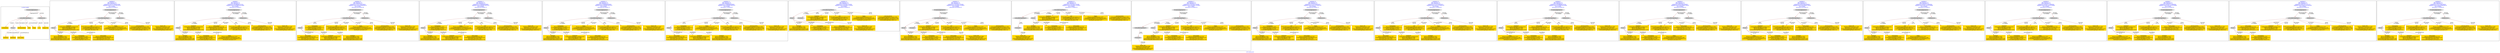 digraph n0 {
fontcolor="blue"
remincross="true"
label="s20-s-lacma.xml"
subgraph cluster_0 {
label="1-correct model"
n2[style="filled",color="white",fillcolor="lightgray",label="CulturalHeritageObject1"];
n3[shape="plaintext",style="filled",fillcolor="gold",label="creationDate"];
n4[style="filled",color="white",fillcolor="lightgray",label="Person1"];
n5[shape="plaintext",style="filled",fillcolor="gold",label="Artwork_Details"];
n6[shape="plaintext",style="filled",fillcolor="gold",label="title"];
n7[shape="plaintext",style="filled",fillcolor="gold",label="Origin"];
n8[shape="plaintext",style="filled",fillcolor="gold",label="ID"];
n9[shape="plaintext",style="filled",fillcolor="gold",label="birthDate"];
n10[shape="plaintext",style="filled",fillcolor="gold",label="deathDate"];
n11[shape="plaintext",style="filled",fillcolor="gold",label="Artist_Name"];
n12[style="filled",color="white",fillcolor="lightgray",label="EuropeanaAggregation1"];
n13[style="filled",color="white",fillcolor="lightgray",label="WebResource1"];
n14[shape="plaintext",style="filled",fillcolor="gold",label="Image_URL"];
}
subgraph cluster_1 {
label="candidate 0\nlink coherence:1.0\nnode coherence:1.0\nconfidence:0.40114719003078386\nmapping score:0.5712157300102613\ncost:10.99983\n-precision:0.55-recall:0.5"
n16[style="filled",color="white",fillcolor="lightgray",label="CulturalHeritageObject1"];
n17[style="filled",color="white",fillcolor="lightgray",label="Person1"];
n18[style="filled",color="white",fillcolor="lightgray",label="EuropeanaAggregation1"];
n19[style="filled",color="white",fillcolor="lightgray",label="WebResource1"];
n20[shape="plaintext",style="filled",fillcolor="gold",label="birthDate\n[Person,dateOfBirth,0.505]\n[Person,dateOfDeath,0.294]\n[CulturalHeritageObject,created,0.148]\n[Person,biographicalInformation,0.053]"];
n21[shape="plaintext",style="filled",fillcolor="gold",label="creationDate\n[Person,dateOfDeath,0.381]\n[CulturalHeritageObject,created,0.317]\n[Person,dateOfBirth,0.228]\n[CulturalHeritageObject,title,0.074]"];
n22[shape="plaintext",style="filled",fillcolor="gold",label="deathDate\n[CulturalHeritageObject,created,0.413]\n[Person,dateOfDeath,0.269]\n[Person,dateOfBirth,0.226]\n[CulturalHeritageObject,provenance,0.092]"];
n23[shape="plaintext",style="filled",fillcolor="gold",label="title\n[CulturalHeritageObject,description,0.322]\n[CulturalHeritageObject,title,0.31]\n[CulturalHeritageObject,provenance,0.19]\n[Document,classLink,0.178]"];
n24[shape="plaintext",style="filled",fillcolor="gold",label="Image_URL\n[WebResource,classLink,0.588]\n[Document,classLink,0.362]\n[CulturalHeritageObject,description,0.037]\n[CulturalHeritageObject,title,0.013]"];
n25[shape="plaintext",style="filled",fillcolor="gold",label="Origin\n[Person,nameOfThePerson,0.287]\n[CulturalHeritageObject,provenance,0.268]\n[CulturalHeritageObject,accessionNumber,0.237]\n[Document,classLink,0.207]"];
n26[shape="plaintext",style="filled",fillcolor="gold",label="Artwork_Details\n[CulturalHeritageObject,extent,0.392]\n[CulturalHeritageObject,description,0.255]\n[CulturalHeritageObject,provenance,0.232]\n[CulturalHeritageObject,title,0.12]"];
n27[shape="plaintext",style="filled",fillcolor="gold",label="Artist_Name\n[Person,nameOfThePerson,0.34]\n[CulturalHeritageObject,description,0.255]\n[Document,classLink,0.229]\n[CulturalHeritageObject,provenance,0.176]"];
}
subgraph cluster_2 {
label="candidate 1\nlink coherence:1.0\nnode coherence:1.0\nconfidence:0.3914886084719726\nmapping score:0.5679962028239909\ncost:10.99983\n-precision:0.55-recall:0.5"
n29[style="filled",color="white",fillcolor="lightgray",label="CulturalHeritageObject1"];
n30[style="filled",color="white",fillcolor="lightgray",label="Person1"];
n31[style="filled",color="white",fillcolor="lightgray",label="EuropeanaAggregation1"];
n32[style="filled",color="white",fillcolor="lightgray",label="WebResource1"];
n33[shape="plaintext",style="filled",fillcolor="gold",label="birthDate\n[Person,dateOfBirth,0.505]\n[Person,dateOfDeath,0.294]\n[CulturalHeritageObject,created,0.148]\n[Person,biographicalInformation,0.053]"];
n34[shape="plaintext",style="filled",fillcolor="gold",label="creationDate\n[Person,dateOfDeath,0.381]\n[CulturalHeritageObject,created,0.317]\n[Person,dateOfBirth,0.228]\n[CulturalHeritageObject,title,0.074]"];
n35[shape="plaintext",style="filled",fillcolor="gold",label="deathDate\n[CulturalHeritageObject,created,0.413]\n[Person,dateOfDeath,0.269]\n[Person,dateOfBirth,0.226]\n[CulturalHeritageObject,provenance,0.092]"];
n36[shape="plaintext",style="filled",fillcolor="gold",label="Artist_Name\n[Person,nameOfThePerson,0.34]\n[CulturalHeritageObject,description,0.255]\n[Document,classLink,0.229]\n[CulturalHeritageObject,provenance,0.176]"];
n37[shape="plaintext",style="filled",fillcolor="gold",label="Image_URL\n[WebResource,classLink,0.588]\n[Document,classLink,0.362]\n[CulturalHeritageObject,description,0.037]\n[CulturalHeritageObject,title,0.013]"];
n38[shape="plaintext",style="filled",fillcolor="gold",label="title\n[CulturalHeritageObject,description,0.322]\n[CulturalHeritageObject,title,0.31]\n[CulturalHeritageObject,provenance,0.19]\n[Document,classLink,0.178]"];
n39[shape="plaintext",style="filled",fillcolor="gold",label="Origin\n[Person,nameOfThePerson,0.287]\n[CulturalHeritageObject,provenance,0.268]\n[CulturalHeritageObject,accessionNumber,0.237]\n[Document,classLink,0.207]"];
n40[shape="plaintext",style="filled",fillcolor="gold",label="Artwork_Details\n[CulturalHeritageObject,extent,0.392]\n[CulturalHeritageObject,description,0.255]\n[CulturalHeritageObject,provenance,0.232]\n[CulturalHeritageObject,title,0.12]"];
}
subgraph cluster_3 {
label="candidate 10\nlink coherence:1.0\nnode coherence:1.0\nconfidence:0.3751571095108545\nmapping score:0.5625523698369516\ncost:10.9999\n-precision:0.64-recall:0.58"
n42[style="filled",color="white",fillcolor="lightgray",label="CulturalHeritageObject1"];
n43[style="filled",color="white",fillcolor="lightgray",label="Person2"];
n44[style="filled",color="white",fillcolor="lightgray",label="EuropeanaAggregation1"];
n45[style="filled",color="white",fillcolor="lightgray",label="WebResource1"];
n46[shape="plaintext",style="filled",fillcolor="gold",label="Artist_Name\n[Person,nameOfThePerson,0.34]\n[CulturalHeritageObject,description,0.255]\n[Document,classLink,0.229]\n[CulturalHeritageObject,provenance,0.176]"];
n47[shape="plaintext",style="filled",fillcolor="gold",label="creationDate\n[Person,dateOfDeath,0.381]\n[CulturalHeritageObject,created,0.317]\n[Person,dateOfBirth,0.228]\n[CulturalHeritageObject,title,0.074]"];
n48[shape="plaintext",style="filled",fillcolor="gold",label="title\n[CulturalHeritageObject,description,0.322]\n[CulturalHeritageObject,title,0.31]\n[CulturalHeritageObject,provenance,0.19]\n[Document,classLink,0.178]"];
n49[shape="plaintext",style="filled",fillcolor="gold",label="Image_URL\n[WebResource,classLink,0.588]\n[Document,classLink,0.362]\n[CulturalHeritageObject,description,0.037]\n[CulturalHeritageObject,title,0.013]"];
n50[shape="plaintext",style="filled",fillcolor="gold",label="Origin\n[Person,nameOfThePerson,0.287]\n[CulturalHeritageObject,provenance,0.268]\n[CulturalHeritageObject,accessionNumber,0.237]\n[Document,classLink,0.207]"];
n51[shape="plaintext",style="filled",fillcolor="gold",label="deathDate\n[CulturalHeritageObject,created,0.413]\n[Person,dateOfDeath,0.269]\n[Person,dateOfBirth,0.226]\n[CulturalHeritageObject,provenance,0.092]"];
n52[shape="plaintext",style="filled",fillcolor="gold",label="Artwork_Details\n[CulturalHeritageObject,extent,0.392]\n[CulturalHeritageObject,description,0.255]\n[CulturalHeritageObject,provenance,0.232]\n[CulturalHeritageObject,title,0.12]"];
n53[shape="plaintext",style="filled",fillcolor="gold",label="birthDate\n[Person,dateOfBirth,0.505]\n[Person,dateOfDeath,0.294]\n[CulturalHeritageObject,created,0.148]\n[Person,biographicalInformation,0.053]"];
}
subgraph cluster_4 {
label="candidate 11\nlink coherence:1.0\nnode coherence:1.0\nconfidence:0.3736084609599692\nmapping score:0.562036153653323\ncost:10.99983\n-precision:0.82-recall:0.75"
n55[style="filled",color="white",fillcolor="lightgray",label="CulturalHeritageObject1"];
n56[style="filled",color="white",fillcolor="lightgray",label="Person1"];
n57[style="filled",color="white",fillcolor="lightgray",label="EuropeanaAggregation1"];
n58[style="filled",color="white",fillcolor="lightgray",label="WebResource1"];
n59[shape="plaintext",style="filled",fillcolor="gold",label="birthDate\n[Person,dateOfBirth,0.505]\n[Person,dateOfDeath,0.294]\n[CulturalHeritageObject,created,0.148]\n[Person,biographicalInformation,0.053]"];
n60[shape="plaintext",style="filled",fillcolor="gold",label="deathDate\n[CulturalHeritageObject,created,0.413]\n[Person,dateOfDeath,0.269]\n[Person,dateOfBirth,0.226]\n[CulturalHeritageObject,provenance,0.092]"];
n61[shape="plaintext",style="filled",fillcolor="gold",label="creationDate\n[Person,dateOfDeath,0.381]\n[CulturalHeritageObject,created,0.317]\n[Person,dateOfBirth,0.228]\n[CulturalHeritageObject,title,0.074]"];
n62[shape="plaintext",style="filled",fillcolor="gold",label="Image_URL\n[WebResource,classLink,0.588]\n[Document,classLink,0.362]\n[CulturalHeritageObject,description,0.037]\n[CulturalHeritageObject,title,0.013]"];
n63[shape="plaintext",style="filled",fillcolor="gold",label="Origin\n[Person,nameOfThePerson,0.287]\n[CulturalHeritageObject,provenance,0.268]\n[CulturalHeritageObject,accessionNumber,0.237]\n[Document,classLink,0.207]"];
n64[shape="plaintext",style="filled",fillcolor="gold",label="title\n[CulturalHeritageObject,description,0.322]\n[CulturalHeritageObject,title,0.31]\n[CulturalHeritageObject,provenance,0.19]\n[Document,classLink,0.178]"];
n65[shape="plaintext",style="filled",fillcolor="gold",label="Artwork_Details\n[CulturalHeritageObject,extent,0.392]\n[CulturalHeritageObject,description,0.255]\n[CulturalHeritageObject,provenance,0.232]\n[CulturalHeritageObject,title,0.12]"];
n66[shape="plaintext",style="filled",fillcolor="gold",label="Artist_Name\n[Person,nameOfThePerson,0.34]\n[CulturalHeritageObject,description,0.255]\n[Document,classLink,0.229]\n[CulturalHeritageObject,provenance,0.176]"];
}
subgraph cluster_5 {
label="candidate 12\nlink coherence:1.0\nnode coherence:1.0\nconfidence:0.3736084609599692\nmapping score:0.562036153653323\ncost:10.99987\n-precision:0.82-recall:0.75"
n68[style="filled",color="white",fillcolor="lightgray",label="CulturalHeritageObject1"];
n69[style="filled",color="white",fillcolor="lightgray",label="Person1"];
n70[style="filled",color="white",fillcolor="lightgray",label="EuropeanaAggregation1"];
n71[style="filled",color="white",fillcolor="lightgray",label="WebResource2"];
n72[shape="plaintext",style="filled",fillcolor="gold",label="birthDate\n[Person,dateOfBirth,0.505]\n[Person,dateOfDeath,0.294]\n[CulturalHeritageObject,created,0.148]\n[Person,biographicalInformation,0.053]"];
n73[shape="plaintext",style="filled",fillcolor="gold",label="deathDate\n[CulturalHeritageObject,created,0.413]\n[Person,dateOfDeath,0.269]\n[Person,dateOfBirth,0.226]\n[CulturalHeritageObject,provenance,0.092]"];
n74[shape="plaintext",style="filled",fillcolor="gold",label="creationDate\n[Person,dateOfDeath,0.381]\n[CulturalHeritageObject,created,0.317]\n[Person,dateOfBirth,0.228]\n[CulturalHeritageObject,title,0.074]"];
n75[shape="plaintext",style="filled",fillcolor="gold",label="Origin\n[Person,nameOfThePerson,0.287]\n[CulturalHeritageObject,provenance,0.268]\n[CulturalHeritageObject,accessionNumber,0.237]\n[Document,classLink,0.207]"];
n76[shape="plaintext",style="filled",fillcolor="gold",label="title\n[CulturalHeritageObject,description,0.322]\n[CulturalHeritageObject,title,0.31]\n[CulturalHeritageObject,provenance,0.19]\n[Document,classLink,0.178]"];
n77[shape="plaintext",style="filled",fillcolor="gold",label="Image_URL\n[WebResource,classLink,0.588]\n[Document,classLink,0.362]\n[CulturalHeritageObject,description,0.037]\n[CulturalHeritageObject,title,0.013]"];
n78[shape="plaintext",style="filled",fillcolor="gold",label="Artwork_Details\n[CulturalHeritageObject,extent,0.392]\n[CulturalHeritageObject,description,0.255]\n[CulturalHeritageObject,provenance,0.232]\n[CulturalHeritageObject,title,0.12]"];
n79[shape="plaintext",style="filled",fillcolor="gold",label="Artist_Name\n[Person,nameOfThePerson,0.34]\n[CulturalHeritageObject,description,0.255]\n[Document,classLink,0.229]\n[CulturalHeritageObject,provenance,0.176]"];
}
subgraph cluster_6 {
label="candidate 13\nlink coherence:1.0\nnode coherence:1.0\nconfidence:0.3736084609599692\nmapping score:0.562036153653323\ncost:10.9999\n-precision:0.73-recall:0.67"
n81[style="filled",color="white",fillcolor="lightgray",label="CulturalHeritageObject1"];
n82[style="filled",color="white",fillcolor="lightgray",label="Person2"];
n83[style="filled",color="white",fillcolor="lightgray",label="EuropeanaAggregation1"];
n84[style="filled",color="white",fillcolor="lightgray",label="WebResource1"];
n85[shape="plaintext",style="filled",fillcolor="gold",label="Artist_Name\n[Person,nameOfThePerson,0.34]\n[CulturalHeritageObject,description,0.255]\n[Document,classLink,0.229]\n[CulturalHeritageObject,provenance,0.176]"];
n86[shape="plaintext",style="filled",fillcolor="gold",label="creationDate\n[Person,dateOfDeath,0.381]\n[CulturalHeritageObject,created,0.317]\n[Person,dateOfBirth,0.228]\n[CulturalHeritageObject,title,0.074]"];
n87[shape="plaintext",style="filled",fillcolor="gold",label="Image_URL\n[WebResource,classLink,0.588]\n[Document,classLink,0.362]\n[CulturalHeritageObject,description,0.037]\n[CulturalHeritageObject,title,0.013]"];
n88[shape="plaintext",style="filled",fillcolor="gold",label="Origin\n[Person,nameOfThePerson,0.287]\n[CulturalHeritageObject,provenance,0.268]\n[CulturalHeritageObject,accessionNumber,0.237]\n[Document,classLink,0.207]"];
n89[shape="plaintext",style="filled",fillcolor="gold",label="title\n[CulturalHeritageObject,description,0.322]\n[CulturalHeritageObject,title,0.31]\n[CulturalHeritageObject,provenance,0.19]\n[Document,classLink,0.178]"];
n90[shape="plaintext",style="filled",fillcolor="gold",label="deathDate\n[CulturalHeritageObject,created,0.413]\n[Person,dateOfDeath,0.269]\n[Person,dateOfBirth,0.226]\n[CulturalHeritageObject,provenance,0.092]"];
n91[shape="plaintext",style="filled",fillcolor="gold",label="Artwork_Details\n[CulturalHeritageObject,extent,0.392]\n[CulturalHeritageObject,description,0.255]\n[CulturalHeritageObject,provenance,0.232]\n[CulturalHeritageObject,title,0.12]"];
n92[shape="plaintext",style="filled",fillcolor="gold",label="birthDate\n[Person,dateOfBirth,0.505]\n[Person,dateOfDeath,0.294]\n[CulturalHeritageObject,created,0.148]\n[Person,biographicalInformation,0.053]"];
}
subgraph cluster_7 {
label="candidate 14\nlink coherence:1.0\nnode coherence:1.0\nconfidence:0.3729792817256499\nmapping score:0.5618264272418833\ncost:9.99993\n-precision:0.3-recall:0.25"
n94[style="filled",color="white",fillcolor="lightgray",label="CulturalHeritageObject1"];
n95[style="filled",color="white",fillcolor="lightgray",label="Person1"];
n96[style="filled",color="white",fillcolor="lightgray",label="Document1"];
n97[shape="plaintext",style="filled",fillcolor="gold",label="birthDate\n[Person,dateOfBirth,0.505]\n[Person,dateOfDeath,0.294]\n[CulturalHeritageObject,created,0.148]\n[Person,biographicalInformation,0.053]"];
n98[shape="plaintext",style="filled",fillcolor="gold",label="creationDate\n[Person,dateOfDeath,0.381]\n[CulturalHeritageObject,created,0.317]\n[Person,dateOfBirth,0.228]\n[CulturalHeritageObject,title,0.074]"];
n99[shape="plaintext",style="filled",fillcolor="gold",label="Image_URL\n[WebResource,classLink,0.588]\n[Document,classLink,0.362]\n[CulturalHeritageObject,description,0.037]\n[CulturalHeritageObject,title,0.013]"];
n100[shape="plaintext",style="filled",fillcolor="gold",label="deathDate\n[CulturalHeritageObject,created,0.413]\n[Person,dateOfDeath,0.269]\n[Person,dateOfBirth,0.226]\n[CulturalHeritageObject,provenance,0.092]"];
n101[shape="plaintext",style="filled",fillcolor="gold",label="title\n[CulturalHeritageObject,description,0.322]\n[CulturalHeritageObject,title,0.31]\n[CulturalHeritageObject,provenance,0.19]\n[Document,classLink,0.178]"];
n102[shape="plaintext",style="filled",fillcolor="gold",label="Origin\n[Person,nameOfThePerson,0.287]\n[CulturalHeritageObject,provenance,0.268]\n[CulturalHeritageObject,accessionNumber,0.237]\n[Document,classLink,0.207]"];
n103[shape="plaintext",style="filled",fillcolor="gold",label="Artwork_Details\n[CulturalHeritageObject,extent,0.392]\n[CulturalHeritageObject,description,0.255]\n[CulturalHeritageObject,provenance,0.232]\n[CulturalHeritageObject,title,0.12]"];
n104[shape="plaintext",style="filled",fillcolor="gold",label="Artist_Name\n[Person,nameOfThePerson,0.34]\n[CulturalHeritageObject,description,0.255]\n[Document,classLink,0.229]\n[CulturalHeritageObject,provenance,0.176]"];
}
subgraph cluster_8 {
label="candidate 15\nlink coherence:1.0\nnode coherence:1.0\nconfidence:0.3729792817256499\nmapping score:0.5618264272418833\ncost:10.99988\n-precision:0.36-recall:0.33"
n106[style="filled",color="white",fillcolor="lightgray",label="CulturalHeritageObject1"];
n107[style="filled",color="white",fillcolor="lightgray",label="Person1"];
n108[style="filled",color="white",fillcolor="lightgray",label="Document1"];
n109[style="filled",color="white",fillcolor="lightgray",label="EuropeanaAggregation1"];
n110[shape="plaintext",style="filled",fillcolor="gold",label="birthDate\n[Person,dateOfBirth,0.505]\n[Person,dateOfDeath,0.294]\n[CulturalHeritageObject,created,0.148]\n[Person,biographicalInformation,0.053]"];
n111[shape="plaintext",style="filled",fillcolor="gold",label="creationDate\n[Person,dateOfDeath,0.381]\n[CulturalHeritageObject,created,0.317]\n[Person,dateOfBirth,0.228]\n[CulturalHeritageObject,title,0.074]"];
n112[shape="plaintext",style="filled",fillcolor="gold",label="Image_URL\n[WebResource,classLink,0.588]\n[Document,classLink,0.362]\n[CulturalHeritageObject,description,0.037]\n[CulturalHeritageObject,title,0.013]"];
n113[shape="plaintext",style="filled",fillcolor="gold",label="deathDate\n[CulturalHeritageObject,created,0.413]\n[Person,dateOfDeath,0.269]\n[Person,dateOfBirth,0.226]\n[CulturalHeritageObject,provenance,0.092]"];
n114[shape="plaintext",style="filled",fillcolor="gold",label="title\n[CulturalHeritageObject,description,0.322]\n[CulturalHeritageObject,title,0.31]\n[CulturalHeritageObject,provenance,0.19]\n[Document,classLink,0.178]"];
n115[shape="plaintext",style="filled",fillcolor="gold",label="Origin\n[Person,nameOfThePerson,0.287]\n[CulturalHeritageObject,provenance,0.268]\n[CulturalHeritageObject,accessionNumber,0.237]\n[Document,classLink,0.207]"];
n116[shape="plaintext",style="filled",fillcolor="gold",label="Artwork_Details\n[CulturalHeritageObject,extent,0.392]\n[CulturalHeritageObject,description,0.255]\n[CulturalHeritageObject,provenance,0.232]\n[CulturalHeritageObject,title,0.12]"];
n117[shape="plaintext",style="filled",fillcolor="gold",label="Artist_Name\n[Person,nameOfThePerson,0.34]\n[CulturalHeritageObject,description,0.255]\n[Document,classLink,0.229]\n[CulturalHeritageObject,provenance,0.176]"];
}
subgraph cluster_9 {
label="candidate 16\nlink coherence:1.0\nnode coherence:1.0\nconfidence:0.3729792817256499\nmapping score:0.5618264272418833\ncost:10.99992\n-precision:0.27-recall:0.25"
n119[style="filled",color="white",fillcolor="lightgray",label="CulturalHeritageObject1"];
n120[style="filled",color="white",fillcolor="lightgray",label="CulturalHeritageObject2"];
n121[style="filled",color="white",fillcolor="lightgray",label="Person1"];
n122[style="filled",color="white",fillcolor="lightgray",label="Document2"];
n123[shape="plaintext",style="filled",fillcolor="gold",label="birthDate\n[Person,dateOfBirth,0.505]\n[Person,dateOfDeath,0.294]\n[CulturalHeritageObject,created,0.148]\n[Person,biographicalInformation,0.053]"];
n124[shape="plaintext",style="filled",fillcolor="gold",label="creationDate\n[Person,dateOfDeath,0.381]\n[CulturalHeritageObject,created,0.317]\n[Person,dateOfBirth,0.228]\n[CulturalHeritageObject,title,0.074]"];
n125[shape="plaintext",style="filled",fillcolor="gold",label="Image_URL\n[WebResource,classLink,0.588]\n[Document,classLink,0.362]\n[CulturalHeritageObject,description,0.037]\n[CulturalHeritageObject,title,0.013]"];
n126[shape="plaintext",style="filled",fillcolor="gold",label="deathDate\n[CulturalHeritageObject,created,0.413]\n[Person,dateOfDeath,0.269]\n[Person,dateOfBirth,0.226]\n[CulturalHeritageObject,provenance,0.092]"];
n127[shape="plaintext",style="filled",fillcolor="gold",label="title\n[CulturalHeritageObject,description,0.322]\n[CulturalHeritageObject,title,0.31]\n[CulturalHeritageObject,provenance,0.19]\n[Document,classLink,0.178]"];
n128[shape="plaintext",style="filled",fillcolor="gold",label="Origin\n[Person,nameOfThePerson,0.287]\n[CulturalHeritageObject,provenance,0.268]\n[CulturalHeritageObject,accessionNumber,0.237]\n[Document,classLink,0.207]"];
n129[shape="plaintext",style="filled",fillcolor="gold",label="Artwork_Details\n[CulturalHeritageObject,extent,0.392]\n[CulturalHeritageObject,description,0.255]\n[CulturalHeritageObject,provenance,0.232]\n[CulturalHeritageObject,title,0.12]"];
n130[shape="plaintext",style="filled",fillcolor="gold",label="Artist_Name\n[Person,nameOfThePerson,0.34]\n[CulturalHeritageObject,description,0.255]\n[Document,classLink,0.229]\n[CulturalHeritageObject,provenance,0.176]"];
}
subgraph cluster_10 {
label="candidate 17\nlink coherence:1.0\nnode coherence:1.0\nconfidence:0.3729792817256499\nmapping score:0.5618264272418833\ncost:11.99987\n-precision:0.33-recall:0.33"
n132[style="filled",color="white",fillcolor="lightgray",label="CulturalHeritageObject1"];
n133[style="filled",color="white",fillcolor="lightgray",label="CulturalHeritageObject2"];
n134[style="filled",color="white",fillcolor="lightgray",label="Person1"];
n135[style="filled",color="white",fillcolor="lightgray",label="Document2"];
n136[style="filled",color="white",fillcolor="lightgray",label="EuropeanaAggregation1"];
n137[shape="plaintext",style="filled",fillcolor="gold",label="birthDate\n[Person,dateOfBirth,0.505]\n[Person,dateOfDeath,0.294]\n[CulturalHeritageObject,created,0.148]\n[Person,biographicalInformation,0.053]"];
n138[shape="plaintext",style="filled",fillcolor="gold",label="creationDate\n[Person,dateOfDeath,0.381]\n[CulturalHeritageObject,created,0.317]\n[Person,dateOfBirth,0.228]\n[CulturalHeritageObject,title,0.074]"];
n139[shape="plaintext",style="filled",fillcolor="gold",label="Image_URL\n[WebResource,classLink,0.588]\n[Document,classLink,0.362]\n[CulturalHeritageObject,description,0.037]\n[CulturalHeritageObject,title,0.013]"];
n140[shape="plaintext",style="filled",fillcolor="gold",label="deathDate\n[CulturalHeritageObject,created,0.413]\n[Person,dateOfDeath,0.269]\n[Person,dateOfBirth,0.226]\n[CulturalHeritageObject,provenance,0.092]"];
n141[shape="plaintext",style="filled",fillcolor="gold",label="title\n[CulturalHeritageObject,description,0.322]\n[CulturalHeritageObject,title,0.31]\n[CulturalHeritageObject,provenance,0.19]\n[Document,classLink,0.178]"];
n142[shape="plaintext",style="filled",fillcolor="gold",label="Origin\n[Person,nameOfThePerson,0.287]\n[CulturalHeritageObject,provenance,0.268]\n[CulturalHeritageObject,accessionNumber,0.237]\n[Document,classLink,0.207]"];
n143[shape="plaintext",style="filled",fillcolor="gold",label="Artwork_Details\n[CulturalHeritageObject,extent,0.392]\n[CulturalHeritageObject,description,0.255]\n[CulturalHeritageObject,provenance,0.232]\n[CulturalHeritageObject,title,0.12]"];
n144[shape="plaintext",style="filled",fillcolor="gold",label="Artist_Name\n[Person,nameOfThePerson,0.34]\n[CulturalHeritageObject,description,0.255]\n[Document,classLink,0.229]\n[CulturalHeritageObject,provenance,0.176]"];
}
subgraph cluster_11 {
label="candidate 18\nlink coherence:1.0\nnode coherence:1.0\nconfidence:0.3713213349262971\nmapping score:0.5612737783087657\ncost:10.99983\n-precision:0.82-recall:0.75"
n146[style="filled",color="white",fillcolor="lightgray",label="CulturalHeritageObject1"];
n147[style="filled",color="white",fillcolor="lightgray",label="Person1"];
n148[style="filled",color="white",fillcolor="lightgray",label="EuropeanaAggregation1"];
n149[style="filled",color="white",fillcolor="lightgray",label="WebResource1"];
n150[shape="plaintext",style="filled",fillcolor="gold",label="birthDate\n[Person,dateOfBirth,0.505]\n[Person,dateOfDeath,0.294]\n[CulturalHeritageObject,created,0.148]\n[Person,biographicalInformation,0.053]"];
n151[shape="plaintext",style="filled",fillcolor="gold",label="deathDate\n[CulturalHeritageObject,created,0.413]\n[Person,dateOfDeath,0.269]\n[Person,dateOfBirth,0.226]\n[CulturalHeritageObject,provenance,0.092]"];
n152[shape="plaintext",style="filled",fillcolor="gold",label="creationDate\n[Person,dateOfDeath,0.381]\n[CulturalHeritageObject,created,0.317]\n[Person,dateOfBirth,0.228]\n[CulturalHeritageObject,title,0.074]"];
n153[shape="plaintext",style="filled",fillcolor="gold",label="title\n[CulturalHeritageObject,description,0.322]\n[CulturalHeritageObject,title,0.31]\n[CulturalHeritageObject,provenance,0.19]\n[Document,classLink,0.178]"];
n154[shape="plaintext",style="filled",fillcolor="gold",label="Image_URL\n[WebResource,classLink,0.588]\n[Document,classLink,0.362]\n[CulturalHeritageObject,description,0.037]\n[CulturalHeritageObject,title,0.013]"];
n155[shape="plaintext",style="filled",fillcolor="gold",label="Origin\n[Person,nameOfThePerson,0.287]\n[CulturalHeritageObject,provenance,0.268]\n[CulturalHeritageObject,accessionNumber,0.237]\n[Document,classLink,0.207]"];
n156[shape="plaintext",style="filled",fillcolor="gold",label="Artwork_Details\n[CulturalHeritageObject,extent,0.392]\n[CulturalHeritageObject,description,0.255]\n[CulturalHeritageObject,provenance,0.232]\n[CulturalHeritageObject,title,0.12]"];
n157[shape="plaintext",style="filled",fillcolor="gold",label="Artist_Name\n[Person,nameOfThePerson,0.34]\n[CulturalHeritageObject,description,0.255]\n[Document,classLink,0.229]\n[CulturalHeritageObject,provenance,0.176]"];
}
subgraph cluster_12 {
label="candidate 19\nlink coherence:1.0\nnode coherence:1.0\nconfidence:0.3713213349262971\nmapping score:0.5612737783087657\ncost:10.9999\n-precision:0.73-recall:0.67"
n159[style="filled",color="white",fillcolor="lightgray",label="CulturalHeritageObject1"];
n160[style="filled",color="white",fillcolor="lightgray",label="Person2"];
n161[style="filled",color="white",fillcolor="lightgray",label="EuropeanaAggregation1"];
n162[style="filled",color="white",fillcolor="lightgray",label="WebResource1"];
n163[shape="plaintext",style="filled",fillcolor="gold",label="Artist_Name\n[Person,nameOfThePerson,0.34]\n[CulturalHeritageObject,description,0.255]\n[Document,classLink,0.229]\n[CulturalHeritageObject,provenance,0.176]"];
n164[shape="plaintext",style="filled",fillcolor="gold",label="creationDate\n[Person,dateOfDeath,0.381]\n[CulturalHeritageObject,created,0.317]\n[Person,dateOfBirth,0.228]\n[CulturalHeritageObject,title,0.074]"];
n165[shape="plaintext",style="filled",fillcolor="gold",label="title\n[CulturalHeritageObject,description,0.322]\n[CulturalHeritageObject,title,0.31]\n[CulturalHeritageObject,provenance,0.19]\n[Document,classLink,0.178]"];
n166[shape="plaintext",style="filled",fillcolor="gold",label="Image_URL\n[WebResource,classLink,0.588]\n[Document,classLink,0.362]\n[CulturalHeritageObject,description,0.037]\n[CulturalHeritageObject,title,0.013]"];
n167[shape="plaintext",style="filled",fillcolor="gold",label="deathDate\n[CulturalHeritageObject,created,0.413]\n[Person,dateOfDeath,0.269]\n[Person,dateOfBirth,0.226]\n[CulturalHeritageObject,provenance,0.092]"];
n168[shape="plaintext",style="filled",fillcolor="gold",label="Origin\n[Person,nameOfThePerson,0.287]\n[CulturalHeritageObject,provenance,0.268]\n[CulturalHeritageObject,accessionNumber,0.237]\n[Document,classLink,0.207]"];
n169[shape="plaintext",style="filled",fillcolor="gold",label="Artwork_Details\n[CulturalHeritageObject,extent,0.392]\n[CulturalHeritageObject,description,0.255]\n[CulturalHeritageObject,provenance,0.232]\n[CulturalHeritageObject,title,0.12]"];
n170[shape="plaintext",style="filled",fillcolor="gold",label="birthDate\n[Person,dateOfBirth,0.505]\n[Person,dateOfDeath,0.294]\n[CulturalHeritageObject,created,0.148]\n[Person,biographicalInformation,0.053]"];
}
subgraph cluster_13 {
label="candidate 2\nlink coherence:1.0\nnode coherence:1.0\nconfidence:0.3914886084719726\nmapping score:0.5679962028239909\ncost:10.9999\n-precision:0.45-recall:0.42"
n172[style="filled",color="white",fillcolor="lightgray",label="CulturalHeritageObject1"];
n173[style="filled",color="white",fillcolor="lightgray",label="Person2"];
n174[style="filled",color="white",fillcolor="lightgray",label="EuropeanaAggregation1"];
n175[style="filled",color="white",fillcolor="lightgray",label="WebResource1"];
n176[shape="plaintext",style="filled",fillcolor="gold",label="Origin\n[Person,nameOfThePerson,0.287]\n[CulturalHeritageObject,provenance,0.268]\n[CulturalHeritageObject,accessionNumber,0.237]\n[Document,classLink,0.207]"];
n177[shape="plaintext",style="filled",fillcolor="gold",label="deathDate\n[CulturalHeritageObject,created,0.413]\n[Person,dateOfDeath,0.269]\n[Person,dateOfBirth,0.226]\n[CulturalHeritageObject,provenance,0.092]"];
n178[shape="plaintext",style="filled",fillcolor="gold",label="Artist_Name\n[Person,nameOfThePerson,0.34]\n[CulturalHeritageObject,description,0.255]\n[Document,classLink,0.229]\n[CulturalHeritageObject,provenance,0.176]"];
n179[shape="plaintext",style="filled",fillcolor="gold",label="Image_URL\n[WebResource,classLink,0.588]\n[Document,classLink,0.362]\n[CulturalHeritageObject,description,0.037]\n[CulturalHeritageObject,title,0.013]"];
n180[shape="plaintext",style="filled",fillcolor="gold",label="title\n[CulturalHeritageObject,description,0.322]\n[CulturalHeritageObject,title,0.31]\n[CulturalHeritageObject,provenance,0.19]\n[Document,classLink,0.178]"];
n181[shape="plaintext",style="filled",fillcolor="gold",label="creationDate\n[Person,dateOfDeath,0.381]\n[CulturalHeritageObject,created,0.317]\n[Person,dateOfBirth,0.228]\n[CulturalHeritageObject,title,0.074]"];
n182[shape="plaintext",style="filled",fillcolor="gold",label="Artwork_Details\n[CulturalHeritageObject,extent,0.392]\n[CulturalHeritageObject,description,0.255]\n[CulturalHeritageObject,provenance,0.232]\n[CulturalHeritageObject,title,0.12]"];
n183[shape="plaintext",style="filled",fillcolor="gold",label="birthDate\n[Person,dateOfBirth,0.505]\n[Person,dateOfDeath,0.294]\n[CulturalHeritageObject,created,0.148]\n[Person,biographicalInformation,0.053]"];
}
subgraph cluster_14 {
label="candidate 3\nlink coherence:1.0\nnode coherence:1.0\nconfidence:0.38319140614948627\nmapping score:0.5652304687164954\ncost:10.99983\n-precision:0.45-recall:0.42"
n185[style="filled",color="white",fillcolor="lightgray",label="CulturalHeritageObject1"];
n186[style="filled",color="white",fillcolor="lightgray",label="Person1"];
n187[style="filled",color="white",fillcolor="lightgray",label="EuropeanaAggregation1"];
n188[style="filled",color="white",fillcolor="lightgray",label="WebResource1"];
n189[shape="plaintext",style="filled",fillcolor="gold",label="birthDate\n[Person,dateOfBirth,0.505]\n[Person,dateOfDeath,0.294]\n[CulturalHeritageObject,created,0.148]\n[Person,biographicalInformation,0.053]"];
n190[shape="plaintext",style="filled",fillcolor="gold",label="creationDate\n[Person,dateOfDeath,0.381]\n[CulturalHeritageObject,created,0.317]\n[Person,dateOfBirth,0.228]\n[CulturalHeritageObject,title,0.074]"];
n191[shape="plaintext",style="filled",fillcolor="gold",label="deathDate\n[CulturalHeritageObject,created,0.413]\n[Person,dateOfDeath,0.269]\n[Person,dateOfBirth,0.226]\n[CulturalHeritageObject,provenance,0.092]"];
n192[shape="plaintext",style="filled",fillcolor="gold",label="title\n[CulturalHeritageObject,description,0.322]\n[CulturalHeritageObject,title,0.31]\n[CulturalHeritageObject,provenance,0.19]\n[Document,classLink,0.178]"];
n193[shape="plaintext",style="filled",fillcolor="gold",label="Image_URL\n[WebResource,classLink,0.588]\n[Document,classLink,0.362]\n[CulturalHeritageObject,description,0.037]\n[CulturalHeritageObject,title,0.013]"];
n194[shape="plaintext",style="filled",fillcolor="gold",label="Artist_Name\n[Person,nameOfThePerson,0.34]\n[CulturalHeritageObject,description,0.255]\n[Document,classLink,0.229]\n[CulturalHeritageObject,provenance,0.176]"];
n195[shape="plaintext",style="filled",fillcolor="gold",label="Origin\n[Person,nameOfThePerson,0.287]\n[CulturalHeritageObject,provenance,0.268]\n[CulturalHeritageObject,accessionNumber,0.237]\n[Document,classLink,0.207]"];
n196[shape="plaintext",style="filled",fillcolor="gold",label="Artwork_Details\n[CulturalHeritageObject,extent,0.392]\n[CulturalHeritageObject,description,0.255]\n[CulturalHeritageObject,provenance,0.232]\n[CulturalHeritageObject,title,0.12]"];
}
subgraph cluster_15 {
label="candidate 4\nlink coherence:1.0\nnode coherence:1.0\nconfidence:0.38319140614948627\nmapping score:0.5652304687164954\ncost:10.9999\n-precision:0.36-recall:0.33"
n198[style="filled",color="white",fillcolor="lightgray",label="CulturalHeritageObject1"];
n199[style="filled",color="white",fillcolor="lightgray",label="Person2"];
n200[style="filled",color="white",fillcolor="lightgray",label="EuropeanaAggregation1"];
n201[style="filled",color="white",fillcolor="lightgray",label="WebResource1"];
n202[shape="plaintext",style="filled",fillcolor="gold",label="Origin\n[Person,nameOfThePerson,0.287]\n[CulturalHeritageObject,provenance,0.268]\n[CulturalHeritageObject,accessionNumber,0.237]\n[Document,classLink,0.207]"];
n203[shape="plaintext",style="filled",fillcolor="gold",label="deathDate\n[CulturalHeritageObject,created,0.413]\n[Person,dateOfDeath,0.269]\n[Person,dateOfBirth,0.226]\n[CulturalHeritageObject,provenance,0.092]"];
n204[shape="plaintext",style="filled",fillcolor="gold",label="title\n[CulturalHeritageObject,description,0.322]\n[CulturalHeritageObject,title,0.31]\n[CulturalHeritageObject,provenance,0.19]\n[Document,classLink,0.178]"];
n205[shape="plaintext",style="filled",fillcolor="gold",label="Image_URL\n[WebResource,classLink,0.588]\n[Document,classLink,0.362]\n[CulturalHeritageObject,description,0.037]\n[CulturalHeritageObject,title,0.013]"];
n206[shape="plaintext",style="filled",fillcolor="gold",label="Artist_Name\n[Person,nameOfThePerson,0.34]\n[CulturalHeritageObject,description,0.255]\n[Document,classLink,0.229]\n[CulturalHeritageObject,provenance,0.176]"];
n207[shape="plaintext",style="filled",fillcolor="gold",label="creationDate\n[Person,dateOfDeath,0.381]\n[CulturalHeritageObject,created,0.317]\n[Person,dateOfBirth,0.228]\n[CulturalHeritageObject,title,0.074]"];
n208[shape="plaintext",style="filled",fillcolor="gold",label="Artwork_Details\n[CulturalHeritageObject,extent,0.392]\n[CulturalHeritageObject,description,0.255]\n[CulturalHeritageObject,provenance,0.232]\n[CulturalHeritageObject,title,0.12]"];
n209[shape="plaintext",style="filled",fillcolor="gold",label="birthDate\n[Person,dateOfBirth,0.505]\n[Person,dateOfDeath,0.294]\n[CulturalHeritageObject,created,0.148]\n[Person,biographicalInformation,0.053]"];
}
subgraph cluster_16 {
label="candidate 5\nlink coherence:1.0\nnode coherence:1.0\nconfidence:0.38164275759860083\nmapping score:0.5647142525328669\ncost:10.99983\n-precision:0.55-recall:0.5"
n211[style="filled",color="white",fillcolor="lightgray",label="CulturalHeritageObject1"];
n212[style="filled",color="white",fillcolor="lightgray",label="Person1"];
n213[style="filled",color="white",fillcolor="lightgray",label="EuropeanaAggregation1"];
n214[style="filled",color="white",fillcolor="lightgray",label="WebResource1"];
n215[shape="plaintext",style="filled",fillcolor="gold",label="birthDate\n[Person,dateOfBirth,0.505]\n[Person,dateOfDeath,0.294]\n[CulturalHeritageObject,created,0.148]\n[Person,biographicalInformation,0.053]"];
n216[shape="plaintext",style="filled",fillcolor="gold",label="creationDate\n[Person,dateOfDeath,0.381]\n[CulturalHeritageObject,created,0.317]\n[Person,dateOfBirth,0.228]\n[CulturalHeritageObject,title,0.074]"];
n217[shape="plaintext",style="filled",fillcolor="gold",label="deathDate\n[CulturalHeritageObject,created,0.413]\n[Person,dateOfDeath,0.269]\n[Person,dateOfBirth,0.226]\n[CulturalHeritageObject,provenance,0.092]"];
n218[shape="plaintext",style="filled",fillcolor="gold",label="Image_URL\n[WebResource,classLink,0.588]\n[Document,classLink,0.362]\n[CulturalHeritageObject,description,0.037]\n[CulturalHeritageObject,title,0.013]"];
n219[shape="plaintext",style="filled",fillcolor="gold",label="title\n[CulturalHeritageObject,description,0.322]\n[CulturalHeritageObject,title,0.31]\n[CulturalHeritageObject,provenance,0.19]\n[Document,classLink,0.178]"];
n220[shape="plaintext",style="filled",fillcolor="gold",label="Artist_Name\n[Person,nameOfThePerson,0.34]\n[CulturalHeritageObject,description,0.255]\n[Document,classLink,0.229]\n[CulturalHeritageObject,provenance,0.176]"];
n221[shape="plaintext",style="filled",fillcolor="gold",label="Origin\n[Person,nameOfThePerson,0.287]\n[CulturalHeritageObject,provenance,0.268]\n[CulturalHeritageObject,accessionNumber,0.237]\n[Document,classLink,0.207]"];
n222[shape="plaintext",style="filled",fillcolor="gold",label="Artwork_Details\n[CulturalHeritageObject,extent,0.392]\n[CulturalHeritageObject,description,0.255]\n[CulturalHeritageObject,provenance,0.232]\n[CulturalHeritageObject,title,0.12]"];
}
subgraph cluster_17 {
label="candidate 6\nlink coherence:1.0\nnode coherence:1.0\nconfidence:0.38164275759860083\nmapping score:0.5647142525328669\ncost:10.99987\n-precision:0.55-recall:0.5"
n224[style="filled",color="white",fillcolor="lightgray",label="CulturalHeritageObject1"];
n225[style="filled",color="white",fillcolor="lightgray",label="Person1"];
n226[style="filled",color="white",fillcolor="lightgray",label="EuropeanaAggregation1"];
n227[style="filled",color="white",fillcolor="lightgray",label="WebResource2"];
n228[shape="plaintext",style="filled",fillcolor="gold",label="birthDate\n[Person,dateOfBirth,0.505]\n[Person,dateOfDeath,0.294]\n[CulturalHeritageObject,created,0.148]\n[Person,biographicalInformation,0.053]"];
n229[shape="plaintext",style="filled",fillcolor="gold",label="creationDate\n[Person,dateOfDeath,0.381]\n[CulturalHeritageObject,created,0.317]\n[Person,dateOfBirth,0.228]\n[CulturalHeritageObject,title,0.074]"];
n230[shape="plaintext",style="filled",fillcolor="gold",label="deathDate\n[CulturalHeritageObject,created,0.413]\n[Person,dateOfDeath,0.269]\n[Person,dateOfBirth,0.226]\n[CulturalHeritageObject,provenance,0.092]"];
n231[shape="plaintext",style="filled",fillcolor="gold",label="title\n[CulturalHeritageObject,description,0.322]\n[CulturalHeritageObject,title,0.31]\n[CulturalHeritageObject,provenance,0.19]\n[Document,classLink,0.178]"];
n232[shape="plaintext",style="filled",fillcolor="gold",label="Artist_Name\n[Person,nameOfThePerson,0.34]\n[CulturalHeritageObject,description,0.255]\n[Document,classLink,0.229]\n[CulturalHeritageObject,provenance,0.176]"];
n233[shape="plaintext",style="filled",fillcolor="gold",label="Image_URL\n[WebResource,classLink,0.588]\n[Document,classLink,0.362]\n[CulturalHeritageObject,description,0.037]\n[CulturalHeritageObject,title,0.013]"];
n234[shape="plaintext",style="filled",fillcolor="gold",label="Origin\n[Person,nameOfThePerson,0.287]\n[CulturalHeritageObject,provenance,0.268]\n[CulturalHeritageObject,accessionNumber,0.237]\n[Document,classLink,0.207]"];
n235[shape="plaintext",style="filled",fillcolor="gold",label="Artwork_Details\n[CulturalHeritageObject,extent,0.392]\n[CulturalHeritageObject,description,0.255]\n[CulturalHeritageObject,provenance,0.232]\n[CulturalHeritageObject,title,0.12]"];
}
subgraph cluster_18 {
label="candidate 7\nlink coherence:1.0\nnode coherence:1.0\nconfidence:0.38164275759860083\nmapping score:0.5647142525328669\ncost:10.9999\n-precision:0.45-recall:0.42"
n237[style="filled",color="white",fillcolor="lightgray",label="CulturalHeritageObject1"];
n238[style="filled",color="white",fillcolor="lightgray",label="Person2"];
n239[style="filled",color="white",fillcolor="lightgray",label="EuropeanaAggregation1"];
n240[style="filled",color="white",fillcolor="lightgray",label="WebResource1"];
n241[shape="plaintext",style="filled",fillcolor="gold",label="Origin\n[Person,nameOfThePerson,0.287]\n[CulturalHeritageObject,provenance,0.268]\n[CulturalHeritageObject,accessionNumber,0.237]\n[Document,classLink,0.207]"];
n242[shape="plaintext",style="filled",fillcolor="gold",label="deathDate\n[CulturalHeritageObject,created,0.413]\n[Person,dateOfDeath,0.269]\n[Person,dateOfBirth,0.226]\n[CulturalHeritageObject,provenance,0.092]"];
n243[shape="plaintext",style="filled",fillcolor="gold",label="Image_URL\n[WebResource,classLink,0.588]\n[Document,classLink,0.362]\n[CulturalHeritageObject,description,0.037]\n[CulturalHeritageObject,title,0.013]"];
n244[shape="plaintext",style="filled",fillcolor="gold",label="title\n[CulturalHeritageObject,description,0.322]\n[CulturalHeritageObject,title,0.31]\n[CulturalHeritageObject,provenance,0.19]\n[Document,classLink,0.178]"];
n245[shape="plaintext",style="filled",fillcolor="gold",label="Artist_Name\n[Person,nameOfThePerson,0.34]\n[CulturalHeritageObject,description,0.255]\n[Document,classLink,0.229]\n[CulturalHeritageObject,provenance,0.176]"];
n246[shape="plaintext",style="filled",fillcolor="gold",label="creationDate\n[Person,dateOfDeath,0.381]\n[CulturalHeritageObject,created,0.317]\n[Person,dateOfBirth,0.228]\n[CulturalHeritageObject,title,0.074]"];
n247[shape="plaintext",style="filled",fillcolor="gold",label="Artwork_Details\n[CulturalHeritageObject,extent,0.392]\n[CulturalHeritageObject,description,0.255]\n[CulturalHeritageObject,provenance,0.232]\n[CulturalHeritageObject,title,0.12]"];
n248[shape="plaintext",style="filled",fillcolor="gold",label="birthDate\n[Person,dateOfBirth,0.505]\n[Person,dateOfDeath,0.294]\n[CulturalHeritageObject,created,0.148]\n[Person,biographicalInformation,0.053]"];
}
subgraph cluster_19 {
label="candidate 8\nlink coherence:1.0\nnode coherence:1.0\nconfidence:0.3807367517971371\nmapping score:0.5644122505990458\ncost:10.99983\n-precision:0.45-recall:0.42"
n250[style="filled",color="white",fillcolor="lightgray",label="CulturalHeritageObject1"];
n251[style="filled",color="white",fillcolor="lightgray",label="Person1"];
n252[style="filled",color="white",fillcolor="lightgray",label="EuropeanaAggregation1"];
n253[style="filled",color="white",fillcolor="lightgray",label="WebResource1"];
n254[shape="plaintext",style="filled",fillcolor="gold",label="birthDate\n[Person,dateOfBirth,0.505]\n[Person,dateOfDeath,0.294]\n[CulturalHeritageObject,created,0.148]\n[Person,biographicalInformation,0.053]"];
n255[shape="plaintext",style="filled",fillcolor="gold",label="creationDate\n[Person,dateOfDeath,0.381]\n[CulturalHeritageObject,created,0.317]\n[Person,dateOfBirth,0.228]\n[CulturalHeritageObject,title,0.074]"];
n256[shape="plaintext",style="filled",fillcolor="gold",label="Artist_Name\n[Person,nameOfThePerson,0.34]\n[CulturalHeritageObject,description,0.255]\n[Document,classLink,0.229]\n[CulturalHeritageObject,provenance,0.176]"];
n257[shape="plaintext",style="filled",fillcolor="gold",label="deathDate\n[CulturalHeritageObject,created,0.413]\n[Person,dateOfDeath,0.269]\n[Person,dateOfBirth,0.226]\n[CulturalHeritageObject,provenance,0.092]"];
n258[shape="plaintext",style="filled",fillcolor="gold",label="title\n[CulturalHeritageObject,description,0.322]\n[CulturalHeritageObject,title,0.31]\n[CulturalHeritageObject,provenance,0.19]\n[Document,classLink,0.178]"];
n259[shape="plaintext",style="filled",fillcolor="gold",label="Image_URL\n[WebResource,classLink,0.588]\n[Document,classLink,0.362]\n[CulturalHeritageObject,description,0.037]\n[CulturalHeritageObject,title,0.013]"];
n260[shape="plaintext",style="filled",fillcolor="gold",label="Origin\n[Person,nameOfThePerson,0.287]\n[CulturalHeritageObject,provenance,0.268]\n[CulturalHeritageObject,accessionNumber,0.237]\n[Document,classLink,0.207]"];
n261[shape="plaintext",style="filled",fillcolor="gold",label="Artwork_Details\n[CulturalHeritageObject,extent,0.392]\n[CulturalHeritageObject,description,0.255]\n[CulturalHeritageObject,provenance,0.232]\n[CulturalHeritageObject,title,0.12]"];
}
subgraph cluster_20 {
label="candidate 9\nlink coherence:1.0\nnode coherence:1.0\nconfidence:0.3751571095108545\nmapping score:0.5625523698369516\ncost:10.99983\n-precision:0.73-recall:0.67"
n263[style="filled",color="white",fillcolor="lightgray",label="CulturalHeritageObject1"];
n264[style="filled",color="white",fillcolor="lightgray",label="Person1"];
n265[style="filled",color="white",fillcolor="lightgray",label="EuropeanaAggregation1"];
n266[style="filled",color="white",fillcolor="lightgray",label="WebResource1"];
n267[shape="plaintext",style="filled",fillcolor="gold",label="birthDate\n[Person,dateOfBirth,0.505]\n[Person,dateOfDeath,0.294]\n[CulturalHeritageObject,created,0.148]\n[Person,biographicalInformation,0.053]"];
n268[shape="plaintext",style="filled",fillcolor="gold",label="deathDate\n[CulturalHeritageObject,created,0.413]\n[Person,dateOfDeath,0.269]\n[Person,dateOfBirth,0.226]\n[CulturalHeritageObject,provenance,0.092]"];
n269[shape="plaintext",style="filled",fillcolor="gold",label="creationDate\n[Person,dateOfDeath,0.381]\n[CulturalHeritageObject,created,0.317]\n[Person,dateOfBirth,0.228]\n[CulturalHeritageObject,title,0.074]"];
n270[shape="plaintext",style="filled",fillcolor="gold",label="title\n[CulturalHeritageObject,description,0.322]\n[CulturalHeritageObject,title,0.31]\n[CulturalHeritageObject,provenance,0.19]\n[Document,classLink,0.178]"];
n271[shape="plaintext",style="filled",fillcolor="gold",label="Image_URL\n[WebResource,classLink,0.588]\n[Document,classLink,0.362]\n[CulturalHeritageObject,description,0.037]\n[CulturalHeritageObject,title,0.013]"];
n272[shape="plaintext",style="filled",fillcolor="gold",label="Origin\n[Person,nameOfThePerson,0.287]\n[CulturalHeritageObject,provenance,0.268]\n[CulturalHeritageObject,accessionNumber,0.237]\n[Document,classLink,0.207]"];
n273[shape="plaintext",style="filled",fillcolor="gold",label="Artwork_Details\n[CulturalHeritageObject,extent,0.392]\n[CulturalHeritageObject,description,0.255]\n[CulturalHeritageObject,provenance,0.232]\n[CulturalHeritageObject,title,0.12]"];
n274[shape="plaintext",style="filled",fillcolor="gold",label="Artist_Name\n[Person,nameOfThePerson,0.34]\n[CulturalHeritageObject,description,0.255]\n[Document,classLink,0.229]\n[CulturalHeritageObject,provenance,0.176]"];
}
n2 -> n3[color="brown",fontcolor="black",label="created"]
n2 -> n4[color="brown",fontcolor="black",label="creator"]
n2 -> n5[color="brown",fontcolor="black",label="description"]
n2 -> n6[color="brown",fontcolor="black",label="title"]
n2 -> n7[color="brown",fontcolor="black",label="accessionNumber"]
n2 -> n8[color="brown",fontcolor="black",label="objectId"]
n4 -> n9[color="brown",fontcolor="black",label="dateOfBirth"]
n4 -> n10[color="brown",fontcolor="black",label="dateOfDeath"]
n4 -> n11[color="brown",fontcolor="black",label="nameOfThePerson"]
n12 -> n2[color="brown",fontcolor="black",label="aggregatedCHO"]
n12 -> n13[color="brown",fontcolor="black",label="hasView"]
n13 -> n14[color="brown",fontcolor="black",label="classLink"]
n16 -> n17[color="brown",fontcolor="black",label="creator\nw=0.99993"]
n18 -> n16[color="brown",fontcolor="black",label="aggregatedCHO\nw=0.99995"]
n18 -> n19[color="brown",fontcolor="black",label="hasView\nw=0.99995"]
n17 -> n20[color="brown",fontcolor="black",label="dateOfBirth\nw=1.0"]
n17 -> n21[color="brown",fontcolor="black",label="dateOfDeath\nw=1.0"]
n16 -> n22[color="brown",fontcolor="black",label="created\nw=1.0"]
n16 -> n23[color="brown",fontcolor="black",label="description\nw=1.0"]
n19 -> n24[color="brown",fontcolor="black",label="classLink\nw=1.0"]
n16 -> n25[color="brown",fontcolor="black",label="provenance\nw=1.0"]
n16 -> n26[color="brown",fontcolor="black",label="extent\nw=1.0"]
n17 -> n27[color="brown",fontcolor="black",label="nameOfThePerson\nw=1.0"]
n29 -> n30[color="brown",fontcolor="black",label="creator\nw=0.99993"]
n31 -> n29[color="brown",fontcolor="black",label="aggregatedCHO\nw=0.99995"]
n31 -> n32[color="brown",fontcolor="black",label="hasView\nw=0.99995"]
n30 -> n33[color="brown",fontcolor="black",label="dateOfBirth\nw=1.0"]
n30 -> n34[color="brown",fontcolor="black",label="dateOfDeath\nw=1.0"]
n29 -> n35[color="brown",fontcolor="black",label="created\nw=1.0"]
n29 -> n36[color="brown",fontcolor="black",label="description\nw=1.0"]
n32 -> n37[color="brown",fontcolor="black",label="classLink\nw=1.0"]
n29 -> n38[color="brown",fontcolor="black",label="title\nw=1.0"]
n30 -> n39[color="brown",fontcolor="black",label="nameOfThePerson\nw=1.0"]
n29 -> n40[color="brown",fontcolor="black",label="extent\nw=1.0"]
n42 -> n43[color="brown",fontcolor="black",label="sitter\nw=1.0"]
n44 -> n42[color="brown",fontcolor="black",label="aggregatedCHO\nw=0.99995"]
n44 -> n45[color="brown",fontcolor="black",label="hasView\nw=0.99995"]
n43 -> n46[color="brown",fontcolor="black",label="nameOfThePerson\nw=1.0"]
n42 -> n47[color="brown",fontcolor="black",label="created\nw=1.0"]
n42 -> n48[color="brown",fontcolor="black",label="description\nw=1.0"]
n45 -> n49[color="brown",fontcolor="black",label="classLink\nw=1.0"]
n42 -> n50[color="brown",fontcolor="black",label="provenance\nw=1.0"]
n43 -> n51[color="brown",fontcolor="black",label="dateOfDeath\nw=1.0"]
n42 -> n52[color="brown",fontcolor="black",label="extent\nw=1.0"]
n43 -> n53[color="brown",fontcolor="black",label="dateOfBirth\nw=1.0"]
n55 -> n56[color="brown",fontcolor="black",label="creator\nw=0.99993"]
n57 -> n55[color="brown",fontcolor="black",label="aggregatedCHO\nw=0.99995"]
n57 -> n58[color="brown",fontcolor="black",label="hasView\nw=0.99995"]
n56 -> n59[color="brown",fontcolor="black",label="dateOfBirth\nw=1.0"]
n56 -> n60[color="brown",fontcolor="black",label="dateOfDeath\nw=1.0"]
n55 -> n61[color="brown",fontcolor="black",label="created\nw=1.0"]
n58 -> n62[color="brown",fontcolor="black",label="classLink\nw=1.0"]
n55 -> n63[color="brown",fontcolor="black",label="provenance\nw=1.0"]
n55 -> n64[color="brown",fontcolor="black",label="title\nw=1.0"]
n55 -> n65[color="brown",fontcolor="black",label="extent\nw=1.0"]
n56 -> n66[color="brown",fontcolor="black",label="nameOfThePerson\nw=1.0"]
n68 -> n69[color="brown",fontcolor="black",label="creator\nw=0.99993"]
n70 -> n68[color="brown",fontcolor="black",label="aggregatedCHO\nw=0.99995"]
n70 -> n71[color="brown",fontcolor="black",label="hasView\nw=0.99999"]
n69 -> n72[color="brown",fontcolor="black",label="dateOfBirth\nw=1.0"]
n69 -> n73[color="brown",fontcolor="black",label="dateOfDeath\nw=1.0"]
n68 -> n74[color="brown",fontcolor="black",label="created\nw=1.0"]
n68 -> n75[color="brown",fontcolor="black",label="provenance\nw=1.0"]
n68 -> n76[color="brown",fontcolor="black",label="title\nw=1.0"]
n71 -> n77[color="brown",fontcolor="black",label="classLink\nw=1.0"]
n68 -> n78[color="brown",fontcolor="black",label="extent\nw=1.0"]
n69 -> n79[color="brown",fontcolor="black",label="nameOfThePerson\nw=1.0"]
n81 -> n82[color="brown",fontcolor="black",label="sitter\nw=1.0"]
n83 -> n81[color="brown",fontcolor="black",label="aggregatedCHO\nw=0.99995"]
n83 -> n84[color="brown",fontcolor="black",label="hasView\nw=0.99995"]
n82 -> n85[color="brown",fontcolor="black",label="nameOfThePerson\nw=1.0"]
n81 -> n86[color="brown",fontcolor="black",label="created\nw=1.0"]
n84 -> n87[color="brown",fontcolor="black",label="classLink\nw=1.0"]
n81 -> n88[color="brown",fontcolor="black",label="provenance\nw=1.0"]
n81 -> n89[color="brown",fontcolor="black",label="title\nw=1.0"]
n82 -> n90[color="brown",fontcolor="black",label="dateOfDeath\nw=1.0"]
n81 -> n91[color="brown",fontcolor="black",label="extent\nw=1.0"]
n82 -> n92[color="brown",fontcolor="black",label="dateOfBirth\nw=1.0"]
n94 -> n95[color="brown",fontcolor="black",label="creator\nw=0.99993"]
n94 -> n96[color="brown",fontcolor="black",label="page\nw=1.0"]
n95 -> n97[color="brown",fontcolor="black",label="dateOfBirth\nw=1.0"]
n95 -> n98[color="brown",fontcolor="black",label="dateOfDeath\nw=1.0"]
n96 -> n99[color="brown",fontcolor="black",label="classLink\nw=1.0"]
n94 -> n100[color="brown",fontcolor="black",label="created\nw=1.0"]
n94 -> n101[color="brown",fontcolor="black",label="description\nw=1.0"]
n94 -> n102[color="brown",fontcolor="black",label="provenance\nw=1.0"]
n94 -> n103[color="brown",fontcolor="black",label="extent\nw=1.0"]
n95 -> n104[color="brown",fontcolor="black",label="nameOfThePerson\nw=1.0"]
n106 -> n107[color="brown",fontcolor="black",label="creator\nw=0.99993"]
n106 -> n108[color="brown",fontcolor="black",label="page\nw=1.0"]
n109 -> n106[color="brown",fontcolor="black",label="aggregatedCHO\nw=0.99995"]
n107 -> n110[color="brown",fontcolor="black",label="dateOfBirth\nw=1.0"]
n107 -> n111[color="brown",fontcolor="black",label="dateOfDeath\nw=1.0"]
n108 -> n112[color="brown",fontcolor="black",label="classLink\nw=1.0"]
n106 -> n113[color="brown",fontcolor="black",label="created\nw=1.0"]
n106 -> n114[color="brown",fontcolor="black",label="description\nw=1.0"]
n106 -> n115[color="brown",fontcolor="black",label="provenance\nw=1.0"]
n106 -> n116[color="brown",fontcolor="black",label="extent\nw=1.0"]
n107 -> n117[color="brown",fontcolor="black",label="nameOfThePerson\nw=1.0"]
n119 -> n120[color="brown",fontcolor="black",label="isRelatedTo\nw=0.99999"]
n119 -> n121[color="brown",fontcolor="black",label="creator\nw=0.99993"]
n120 -> n122[color="brown",fontcolor="black",label="page\nw=1.0"]
n121 -> n123[color="brown",fontcolor="black",label="dateOfBirth\nw=1.0"]
n121 -> n124[color="brown",fontcolor="black",label="dateOfDeath\nw=1.0"]
n122 -> n125[color="brown",fontcolor="black",label="classLink\nw=1.0"]
n119 -> n126[color="brown",fontcolor="black",label="created\nw=1.0"]
n119 -> n127[color="brown",fontcolor="black",label="description\nw=1.0"]
n119 -> n128[color="brown",fontcolor="black",label="provenance\nw=1.0"]
n119 -> n129[color="brown",fontcolor="black",label="extent\nw=1.0"]
n121 -> n130[color="brown",fontcolor="black",label="nameOfThePerson\nw=1.0"]
n132 -> n133[color="brown",fontcolor="black",label="isRelatedTo\nw=0.99999"]
n132 -> n134[color="brown",fontcolor="black",label="creator\nw=0.99993"]
n133 -> n135[color="brown",fontcolor="black",label="page\nw=1.0"]
n136 -> n132[color="brown",fontcolor="black",label="aggregatedCHO\nw=0.99995"]
n134 -> n137[color="brown",fontcolor="black",label="dateOfBirth\nw=1.0"]
n134 -> n138[color="brown",fontcolor="black",label="dateOfDeath\nw=1.0"]
n135 -> n139[color="brown",fontcolor="black",label="classLink\nw=1.0"]
n132 -> n140[color="brown",fontcolor="black",label="created\nw=1.0"]
n132 -> n141[color="brown",fontcolor="black",label="description\nw=1.0"]
n132 -> n142[color="brown",fontcolor="black",label="provenance\nw=1.0"]
n132 -> n143[color="brown",fontcolor="black",label="extent\nw=1.0"]
n134 -> n144[color="brown",fontcolor="black",label="nameOfThePerson\nw=1.0"]
n146 -> n147[color="brown",fontcolor="black",label="creator\nw=0.99993"]
n148 -> n146[color="brown",fontcolor="black",label="aggregatedCHO\nw=0.99995"]
n148 -> n149[color="brown",fontcolor="black",label="hasView\nw=0.99995"]
n147 -> n150[color="brown",fontcolor="black",label="dateOfBirth\nw=1.0"]
n147 -> n151[color="brown",fontcolor="black",label="dateOfDeath\nw=1.0"]
n146 -> n152[color="brown",fontcolor="black",label="created\nw=1.0"]
n146 -> n153[color="brown",fontcolor="black",label="description\nw=1.0"]
n149 -> n154[color="brown",fontcolor="black",label="classLink\nw=1.0"]
n146 -> n155[color="brown",fontcolor="black",label="accessionNumber\nw=1.0"]
n146 -> n156[color="brown",fontcolor="black",label="extent\nw=1.0"]
n147 -> n157[color="brown",fontcolor="black",label="nameOfThePerson\nw=1.0"]
n159 -> n160[color="brown",fontcolor="black",label="sitter\nw=1.0"]
n161 -> n159[color="brown",fontcolor="black",label="aggregatedCHO\nw=0.99995"]
n161 -> n162[color="brown",fontcolor="black",label="hasView\nw=0.99995"]
n160 -> n163[color="brown",fontcolor="black",label="nameOfThePerson\nw=1.0"]
n159 -> n164[color="brown",fontcolor="black",label="created\nw=1.0"]
n159 -> n165[color="brown",fontcolor="black",label="description\nw=1.0"]
n162 -> n166[color="brown",fontcolor="black",label="classLink\nw=1.0"]
n160 -> n167[color="brown",fontcolor="black",label="dateOfDeath\nw=1.0"]
n159 -> n168[color="brown",fontcolor="black",label="accessionNumber\nw=1.0"]
n159 -> n169[color="brown",fontcolor="black",label="extent\nw=1.0"]
n160 -> n170[color="brown",fontcolor="black",label="dateOfBirth\nw=1.0"]
n172 -> n173[color="brown",fontcolor="black",label="sitter\nw=1.0"]
n174 -> n172[color="brown",fontcolor="black",label="aggregatedCHO\nw=0.99995"]
n174 -> n175[color="brown",fontcolor="black",label="hasView\nw=0.99995"]
n173 -> n176[color="brown",fontcolor="black",label="nameOfThePerson\nw=1.0"]
n172 -> n177[color="brown",fontcolor="black",label="created\nw=1.0"]
n172 -> n178[color="brown",fontcolor="black",label="description\nw=1.0"]
n175 -> n179[color="brown",fontcolor="black",label="classLink\nw=1.0"]
n172 -> n180[color="brown",fontcolor="black",label="title\nw=1.0"]
n173 -> n181[color="brown",fontcolor="black",label="dateOfDeath\nw=1.0"]
n172 -> n182[color="brown",fontcolor="black",label="extent\nw=1.0"]
n173 -> n183[color="brown",fontcolor="black",label="dateOfBirth\nw=1.0"]
n185 -> n186[color="brown",fontcolor="black",label="creator\nw=0.99993"]
n187 -> n185[color="brown",fontcolor="black",label="aggregatedCHO\nw=0.99995"]
n187 -> n188[color="brown",fontcolor="black",label="hasView\nw=0.99995"]
n186 -> n189[color="brown",fontcolor="black",label="dateOfBirth\nw=1.0"]
n186 -> n190[color="brown",fontcolor="black",label="dateOfDeath\nw=1.0"]
n185 -> n191[color="brown",fontcolor="black",label="created\nw=1.0"]
n185 -> n192[color="brown",fontcolor="black",label="description\nw=1.0"]
n188 -> n193[color="brown",fontcolor="black",label="classLink\nw=1.0"]
n185 -> n194[color="brown",fontcolor="black",label="provenance\nw=1.0"]
n186 -> n195[color="brown",fontcolor="black",label="nameOfThePerson\nw=1.0"]
n185 -> n196[color="brown",fontcolor="black",label="extent\nw=1.0"]
n198 -> n199[color="brown",fontcolor="black",label="sitter\nw=1.0"]
n200 -> n198[color="brown",fontcolor="black",label="aggregatedCHO\nw=0.99995"]
n200 -> n201[color="brown",fontcolor="black",label="hasView\nw=0.99995"]
n199 -> n202[color="brown",fontcolor="black",label="nameOfThePerson\nw=1.0"]
n198 -> n203[color="brown",fontcolor="black",label="created\nw=1.0"]
n198 -> n204[color="brown",fontcolor="black",label="description\nw=1.0"]
n201 -> n205[color="brown",fontcolor="black",label="classLink\nw=1.0"]
n198 -> n206[color="brown",fontcolor="black",label="provenance\nw=1.0"]
n199 -> n207[color="brown",fontcolor="black",label="dateOfDeath\nw=1.0"]
n198 -> n208[color="brown",fontcolor="black",label="extent\nw=1.0"]
n199 -> n209[color="brown",fontcolor="black",label="dateOfBirth\nw=1.0"]
n211 -> n212[color="brown",fontcolor="black",label="creator\nw=0.99993"]
n213 -> n211[color="brown",fontcolor="black",label="aggregatedCHO\nw=0.99995"]
n213 -> n214[color="brown",fontcolor="black",label="hasView\nw=0.99995"]
n212 -> n215[color="brown",fontcolor="black",label="dateOfBirth\nw=1.0"]
n212 -> n216[color="brown",fontcolor="black",label="dateOfDeath\nw=1.0"]
n211 -> n217[color="brown",fontcolor="black",label="created\nw=1.0"]
n214 -> n218[color="brown",fontcolor="black",label="classLink\nw=1.0"]
n211 -> n219[color="brown",fontcolor="black",label="title\nw=1.0"]
n211 -> n220[color="brown",fontcolor="black",label="provenance\nw=1.0"]
n212 -> n221[color="brown",fontcolor="black",label="nameOfThePerson\nw=1.0"]
n211 -> n222[color="brown",fontcolor="black",label="extent\nw=1.0"]
n224 -> n225[color="brown",fontcolor="black",label="creator\nw=0.99993"]
n226 -> n224[color="brown",fontcolor="black",label="aggregatedCHO\nw=0.99995"]
n226 -> n227[color="brown",fontcolor="black",label="hasView\nw=0.99999"]
n225 -> n228[color="brown",fontcolor="black",label="dateOfBirth\nw=1.0"]
n225 -> n229[color="brown",fontcolor="black",label="dateOfDeath\nw=1.0"]
n224 -> n230[color="brown",fontcolor="black",label="created\nw=1.0"]
n224 -> n231[color="brown",fontcolor="black",label="title\nw=1.0"]
n224 -> n232[color="brown",fontcolor="black",label="provenance\nw=1.0"]
n227 -> n233[color="brown",fontcolor="black",label="classLink\nw=1.0"]
n225 -> n234[color="brown",fontcolor="black",label="nameOfThePerson\nw=1.0"]
n224 -> n235[color="brown",fontcolor="black",label="extent\nw=1.0"]
n237 -> n238[color="brown",fontcolor="black",label="sitter\nw=1.0"]
n239 -> n237[color="brown",fontcolor="black",label="aggregatedCHO\nw=0.99995"]
n239 -> n240[color="brown",fontcolor="black",label="hasView\nw=0.99995"]
n238 -> n241[color="brown",fontcolor="black",label="nameOfThePerson\nw=1.0"]
n237 -> n242[color="brown",fontcolor="black",label="created\nw=1.0"]
n240 -> n243[color="brown",fontcolor="black",label="classLink\nw=1.0"]
n237 -> n244[color="brown",fontcolor="black",label="title\nw=1.0"]
n237 -> n245[color="brown",fontcolor="black",label="provenance\nw=1.0"]
n238 -> n246[color="brown",fontcolor="black",label="dateOfDeath\nw=1.0"]
n237 -> n247[color="brown",fontcolor="black",label="extent\nw=1.0"]
n238 -> n248[color="brown",fontcolor="black",label="dateOfBirth\nw=1.0"]
n250 -> n251[color="brown",fontcolor="black",label="creator\nw=0.99993"]
n252 -> n250[color="brown",fontcolor="black",label="aggregatedCHO\nw=0.99995"]
n252 -> n253[color="brown",fontcolor="black",label="hasView\nw=0.99995"]
n251 -> n254[color="brown",fontcolor="black",label="dateOfBirth\nw=1.0"]
n251 -> n255[color="brown",fontcolor="black",label="dateOfDeath\nw=1.0"]
n250 -> n256[color="brown",fontcolor="black",label="provenance\nw=1.0"]
n250 -> n257[color="brown",fontcolor="black",label="created\nw=1.0"]
n250 -> n258[color="brown",fontcolor="black",label="description\nw=1.0"]
n253 -> n259[color="brown",fontcolor="black",label="classLink\nw=1.0"]
n250 -> n260[color="brown",fontcolor="black",label="provenance\nw=1.0"]
n250 -> n261[color="brown",fontcolor="black",label="extent\nw=1.0"]
n263 -> n264[color="brown",fontcolor="black",label="creator\nw=0.99993"]
n265 -> n263[color="brown",fontcolor="black",label="aggregatedCHO\nw=0.99995"]
n265 -> n266[color="brown",fontcolor="black",label="hasView\nw=0.99995"]
n264 -> n267[color="brown",fontcolor="black",label="dateOfBirth\nw=1.0"]
n264 -> n268[color="brown",fontcolor="black",label="dateOfDeath\nw=1.0"]
n263 -> n269[color="brown",fontcolor="black",label="created\nw=1.0"]
n263 -> n270[color="brown",fontcolor="black",label="description\nw=1.0"]
n266 -> n271[color="brown",fontcolor="black",label="classLink\nw=1.0"]
n263 -> n272[color="brown",fontcolor="black",label="provenance\nw=1.0"]
n263 -> n273[color="brown",fontcolor="black",label="extent\nw=1.0"]
n264 -> n274[color="brown",fontcolor="black",label="nameOfThePerson\nw=1.0"]
}
